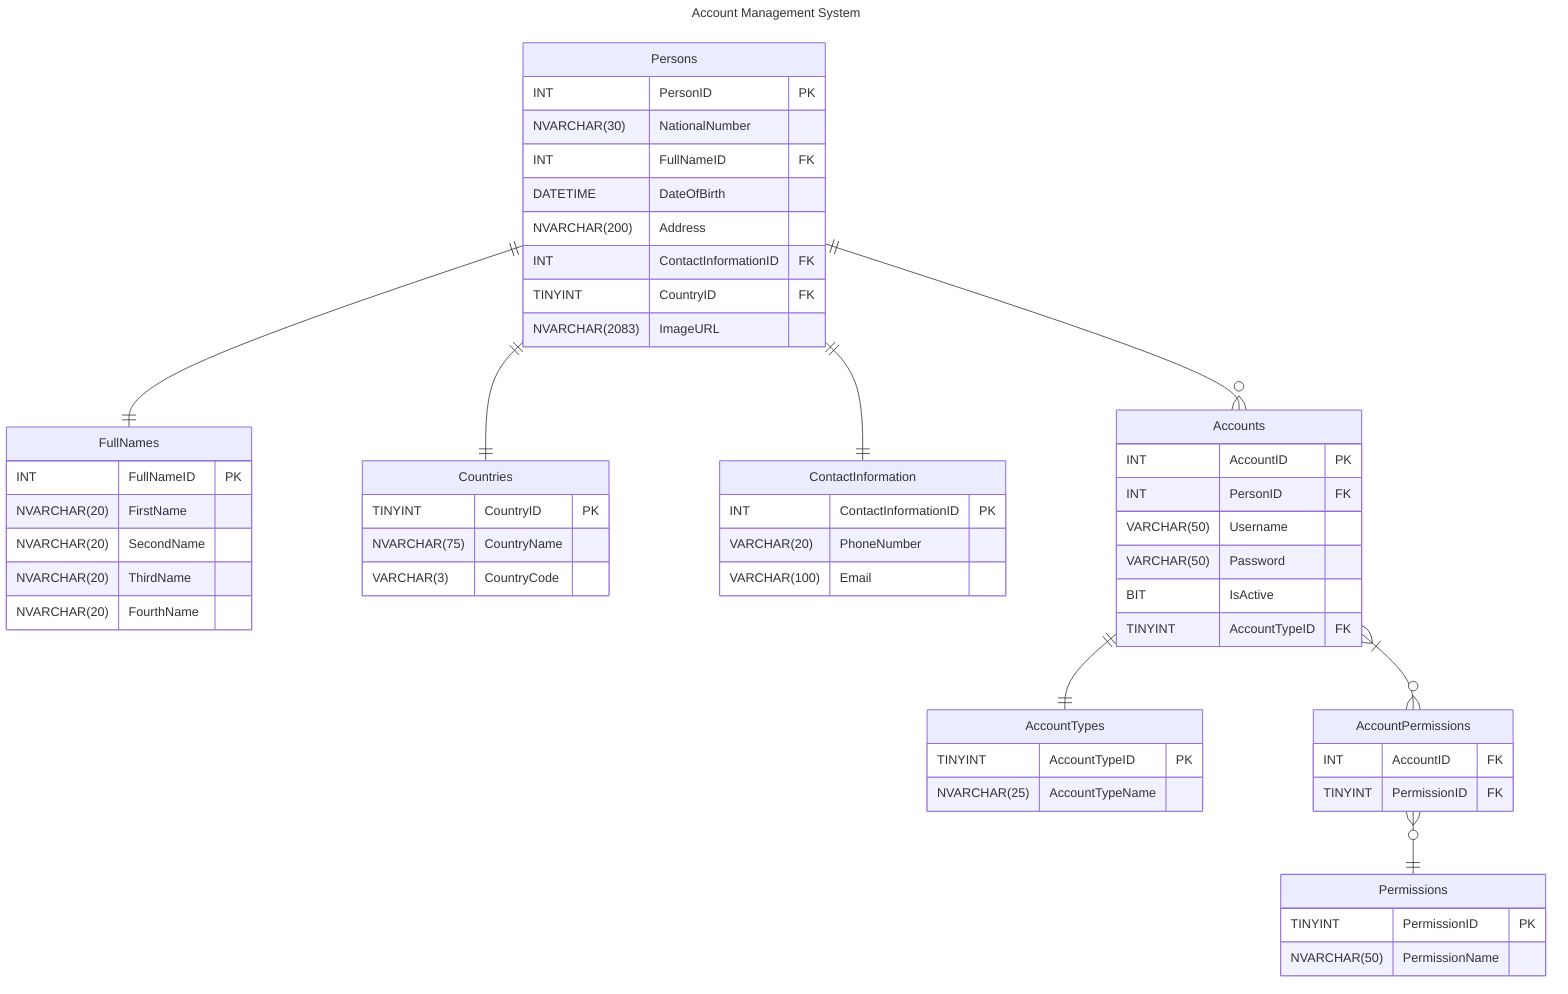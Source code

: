 ---
title: Account Management System
---
erDiagram
    Persons {
        INT PersonID PK
        NVARCHAR(30) NationalNumber
        INT FullNameID FK
        DATETIME DateOfBirth
        NVARCHAR(200) Address
        INT ContactInformationID FK
        TINYINT CountryID FK
        NVARCHAR(2083) ImageURL
    }
    FullNames {
        INT FullNameID PK
        NVARCHAR(20) FirstName
        NVARCHAR(20) SecondName
        NVARCHAR(20) ThirdName
        NVARCHAR(20) FourthName
    }
    Countries {
        TINYINT CountryID PK
        NVARCHAR(75) CountryName
        VARCHAR(3) CountryCode
    }
    ContactInformation {
        INT ContactInformationID PK
        VARCHAR(20) PhoneNumber
        VARCHAR(100) Email
    }
    AccountTypes {
        TINYINT AccountTypeID PK
        NVARCHAR(25) AccountTypeName
    }
    Accounts {
        INT AccountID PK
        INT PersonID FK
        VARCHAR(50) Username
        VARCHAR(50) Password
        BIT IsActive
        TINYINT AccountTypeID FK
    }
    AccountPermissions {
        INT AccountID FK
        TINYINT PermissionID FK
    }
    Permissions {
        TINYINT PermissionID PK
        NVARCHAR(50) PermissionName
    }

    Persons ||--|| FullNames: ""
    Persons ||--|| Countries: ""
    Persons ||--|| ContactInformation: ""
    Persons ||--o{ Accounts: ""
    Accounts ||--|| AccountTypes: ""
    Accounts }|--o{ AccountPermissions: ""
    AccountPermissions }o--|| Permissions: ""